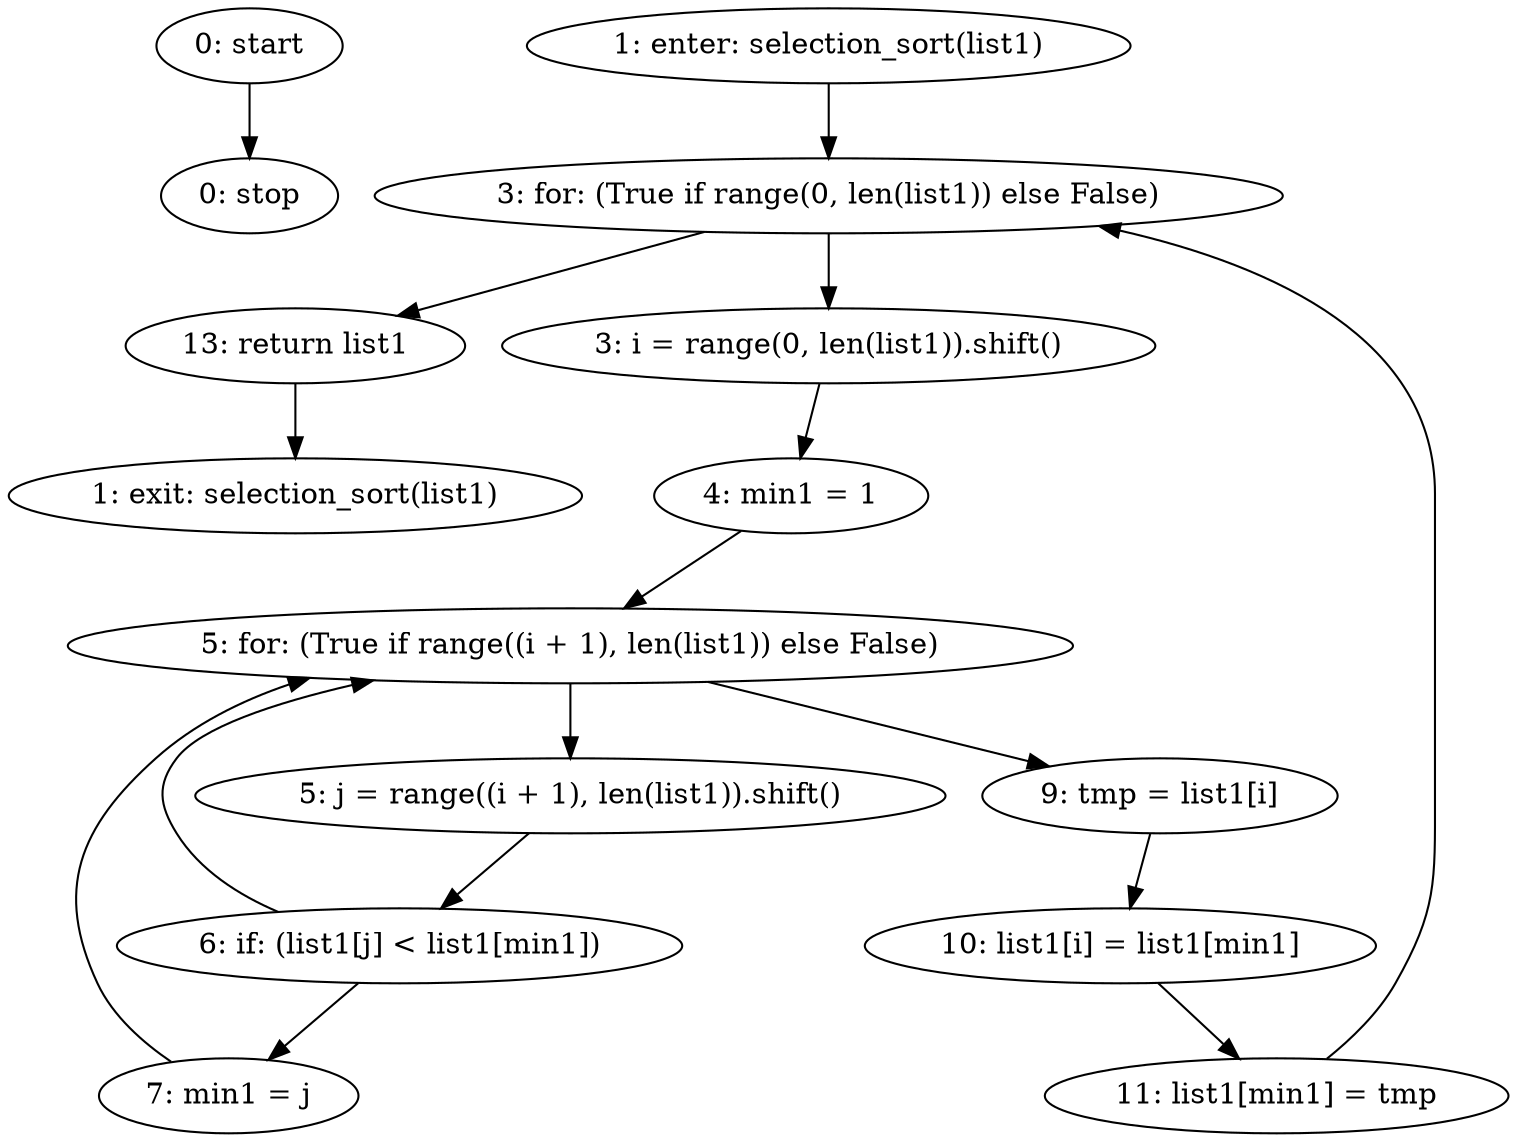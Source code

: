 strict digraph "" {
	node [label="\N"];
	0	[label="0: start"];
	14	[label="0: stop"];
	0 -> 14;
	1	[label="1: enter: selection_sort(list1)"];
	3	[label="3: for: (True if range(0, len(list1)) else False)"];
	1 -> 3;
	13	[label="13: return list1"];
	3 -> 13;
	4	[label="3: i = range(0, len(list1)).shift()"];
	3 -> 4;
	2	[label="1: exit: selection_sort(list1)"];
	13 -> 2;
	5	[label="4: min1 = 1"];
	4 -> 5;
	12	[label="11: list1[min1] = tmp"];
	12 -> 3;
	6	[label="5: for: (True if range((i + 1), len(list1)) else False)"];
	5 -> 6;
	7	[label="5: j = range((i + 1), len(list1)).shift()"];
	6 -> 7;
	10	[label="9: tmp = list1[i]"];
	6 -> 10;
	8	[label="6: if: (list1[j] < list1[min1])"];
	7 -> 8;
	11	[label="10: list1[i] = list1[min1]"];
	10 -> 11;
	9	[label="7: min1 = j"];
	9 -> 6;
	8 -> 6;
	8 -> 9;
	11 -> 12;
}
